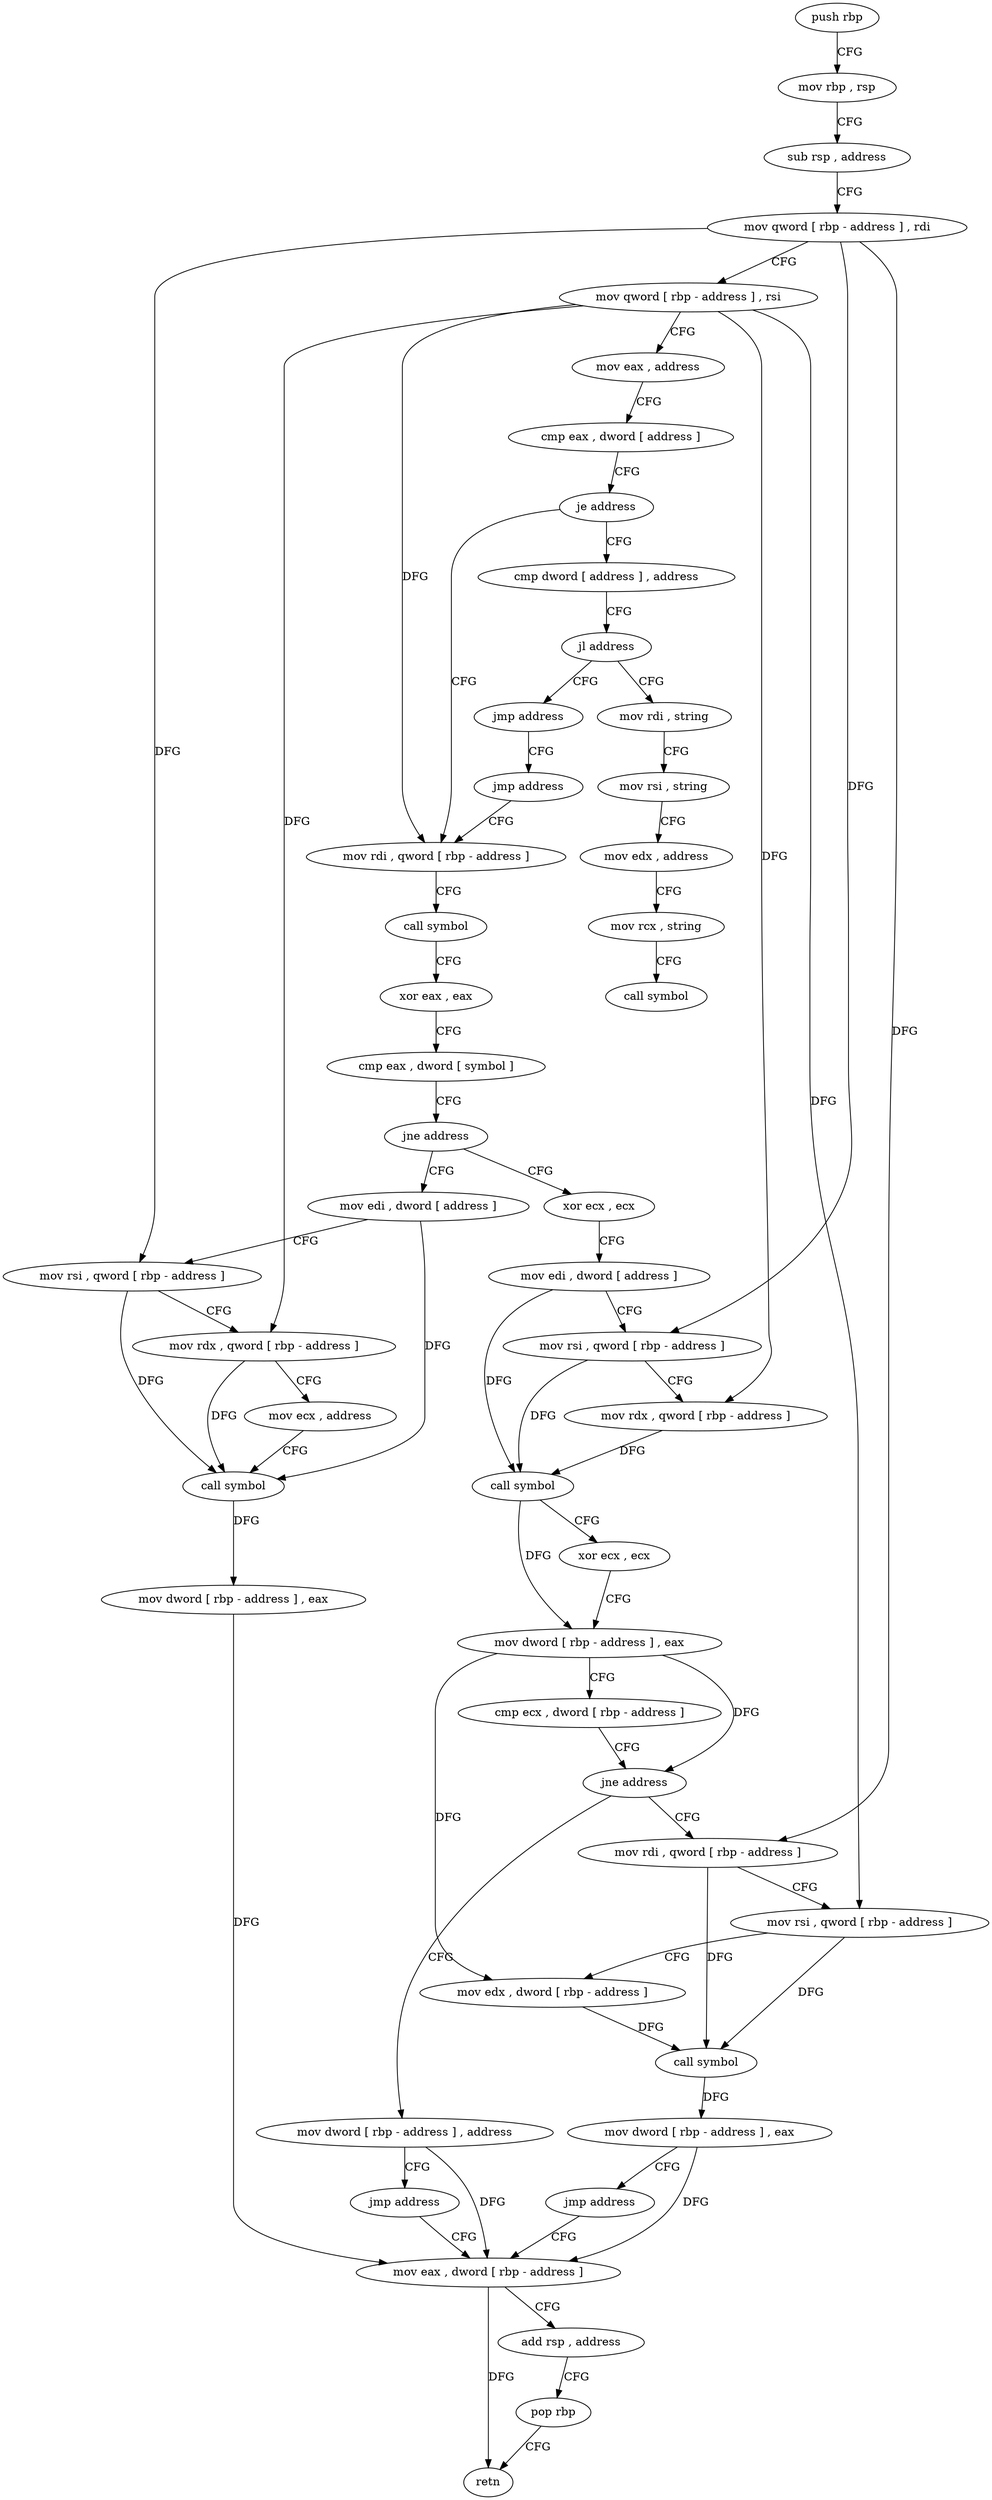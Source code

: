digraph "func" {
"4244848" [label = "push rbp" ]
"4244849" [label = "mov rbp , rsp" ]
"4244852" [label = "sub rsp , address" ]
"4244856" [label = "mov qword [ rbp - address ] , rdi" ]
"4244860" [label = "mov qword [ rbp - address ] , rsi" ]
"4244864" [label = "mov eax , address" ]
"4244869" [label = "cmp eax , dword [ address ]" ]
"4244876" [label = "je address" ]
"4244946" [label = "mov rdi , qword [ rbp - address ]" ]
"4244882" [label = "cmp dword [ address ] , address" ]
"4244950" [label = "call symbol" ]
"4244955" [label = "xor eax , eax" ]
"4244957" [label = "cmp eax , dword [ symbol ]" ]
"4244964" [label = "jne address" ]
"4245042" [label = "mov edi , dword [ address ]" ]
"4244970" [label = "xor ecx , ecx" ]
"4244890" [label = "jl address" ]
"4244901" [label = "mov rdi , string" ]
"4244896" [label = "jmp address" ]
"4245049" [label = "mov rsi , qword [ rbp - address ]" ]
"4245053" [label = "mov rdx , qword [ rbp - address ]" ]
"4245057" [label = "mov ecx , address" ]
"4245062" [label = "call symbol" ]
"4245067" [label = "mov dword [ rbp - address ] , eax" ]
"4245070" [label = "mov eax , dword [ rbp - address ]" ]
"4244972" [label = "mov edi , dword [ address ]" ]
"4244979" [label = "mov rsi , qword [ rbp - address ]" ]
"4244983" [label = "mov rdx , qword [ rbp - address ]" ]
"4244987" [label = "call symbol" ]
"4244992" [label = "xor ecx , ecx" ]
"4244994" [label = "mov dword [ rbp - address ] , eax" ]
"4244997" [label = "cmp ecx , dword [ rbp - address ]" ]
"4245000" [label = "jne address" ]
"4245018" [label = "mov rdi , qword [ rbp - address ]" ]
"4245006" [label = "mov dword [ rbp - address ] , address" ]
"4244911" [label = "mov rsi , string" ]
"4244921" [label = "mov edx , address" ]
"4244926" [label = "mov rcx , string" ]
"4244936" [label = "call symbol" ]
"4244941" [label = "jmp address" ]
"4245022" [label = "mov rsi , qword [ rbp - address ]" ]
"4245026" [label = "mov edx , dword [ rbp - address ]" ]
"4245029" [label = "call symbol" ]
"4245034" [label = "mov dword [ rbp - address ] , eax" ]
"4245037" [label = "jmp address" ]
"4245013" [label = "jmp address" ]
"4245073" [label = "add rsp , address" ]
"4245077" [label = "pop rbp" ]
"4245078" [label = "retn" ]
"4244848" -> "4244849" [ label = "CFG" ]
"4244849" -> "4244852" [ label = "CFG" ]
"4244852" -> "4244856" [ label = "CFG" ]
"4244856" -> "4244860" [ label = "CFG" ]
"4244856" -> "4245049" [ label = "DFG" ]
"4244856" -> "4244979" [ label = "DFG" ]
"4244856" -> "4245018" [ label = "DFG" ]
"4244860" -> "4244864" [ label = "CFG" ]
"4244860" -> "4244946" [ label = "DFG" ]
"4244860" -> "4245053" [ label = "DFG" ]
"4244860" -> "4244983" [ label = "DFG" ]
"4244860" -> "4245022" [ label = "DFG" ]
"4244864" -> "4244869" [ label = "CFG" ]
"4244869" -> "4244876" [ label = "CFG" ]
"4244876" -> "4244946" [ label = "CFG" ]
"4244876" -> "4244882" [ label = "CFG" ]
"4244946" -> "4244950" [ label = "CFG" ]
"4244882" -> "4244890" [ label = "CFG" ]
"4244950" -> "4244955" [ label = "CFG" ]
"4244955" -> "4244957" [ label = "CFG" ]
"4244957" -> "4244964" [ label = "CFG" ]
"4244964" -> "4245042" [ label = "CFG" ]
"4244964" -> "4244970" [ label = "CFG" ]
"4245042" -> "4245049" [ label = "CFG" ]
"4245042" -> "4245062" [ label = "DFG" ]
"4244970" -> "4244972" [ label = "CFG" ]
"4244890" -> "4244901" [ label = "CFG" ]
"4244890" -> "4244896" [ label = "CFG" ]
"4244901" -> "4244911" [ label = "CFG" ]
"4244896" -> "4244941" [ label = "CFG" ]
"4245049" -> "4245053" [ label = "CFG" ]
"4245049" -> "4245062" [ label = "DFG" ]
"4245053" -> "4245057" [ label = "CFG" ]
"4245053" -> "4245062" [ label = "DFG" ]
"4245057" -> "4245062" [ label = "CFG" ]
"4245062" -> "4245067" [ label = "DFG" ]
"4245067" -> "4245070" [ label = "DFG" ]
"4245070" -> "4245073" [ label = "CFG" ]
"4245070" -> "4245078" [ label = "DFG" ]
"4244972" -> "4244979" [ label = "CFG" ]
"4244972" -> "4244987" [ label = "DFG" ]
"4244979" -> "4244983" [ label = "CFG" ]
"4244979" -> "4244987" [ label = "DFG" ]
"4244983" -> "4244987" [ label = "DFG" ]
"4244987" -> "4244992" [ label = "CFG" ]
"4244987" -> "4244994" [ label = "DFG" ]
"4244992" -> "4244994" [ label = "CFG" ]
"4244994" -> "4244997" [ label = "CFG" ]
"4244994" -> "4245000" [ label = "DFG" ]
"4244994" -> "4245026" [ label = "DFG" ]
"4244997" -> "4245000" [ label = "CFG" ]
"4245000" -> "4245018" [ label = "CFG" ]
"4245000" -> "4245006" [ label = "CFG" ]
"4245018" -> "4245022" [ label = "CFG" ]
"4245018" -> "4245029" [ label = "DFG" ]
"4245006" -> "4245013" [ label = "CFG" ]
"4245006" -> "4245070" [ label = "DFG" ]
"4244911" -> "4244921" [ label = "CFG" ]
"4244921" -> "4244926" [ label = "CFG" ]
"4244926" -> "4244936" [ label = "CFG" ]
"4244941" -> "4244946" [ label = "CFG" ]
"4245022" -> "4245026" [ label = "CFG" ]
"4245022" -> "4245029" [ label = "DFG" ]
"4245026" -> "4245029" [ label = "DFG" ]
"4245029" -> "4245034" [ label = "DFG" ]
"4245034" -> "4245037" [ label = "CFG" ]
"4245034" -> "4245070" [ label = "DFG" ]
"4245037" -> "4245070" [ label = "CFG" ]
"4245013" -> "4245070" [ label = "CFG" ]
"4245073" -> "4245077" [ label = "CFG" ]
"4245077" -> "4245078" [ label = "CFG" ]
}
